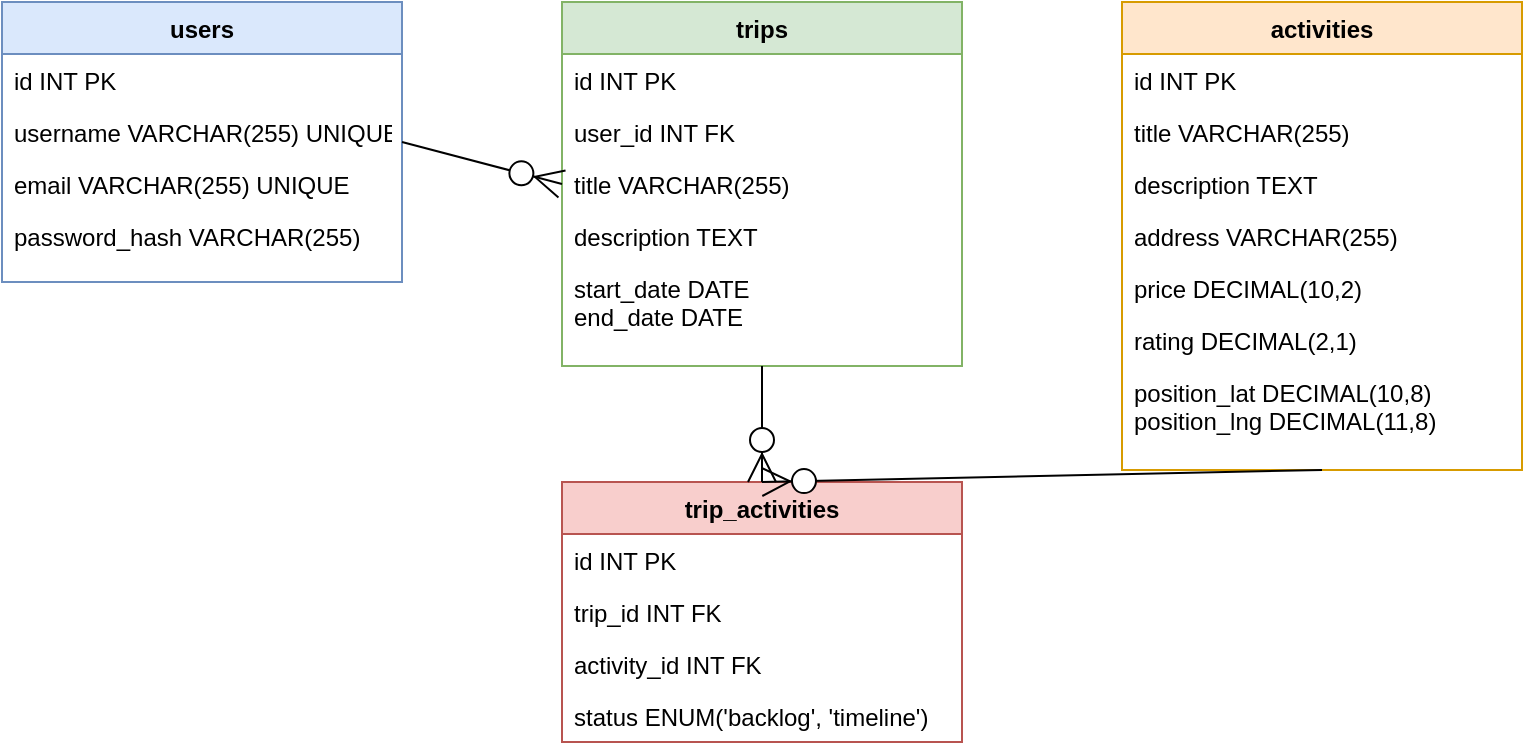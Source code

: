 <mxfile version="21.7.5" type="device">
  <diagram id="database_schema" name="Database Schema">
    <mxGraphModel dx="1422" dy="762" grid="1" gridSize="10" guides="1" tooltips="1" connect="1" arrows="1" fold="1" page="1" pageScale="1" pageWidth="827" pageHeight="1169" math="0" shadow="0">
      <root>
        <mxCell id="0" />
        <mxCell id="1" parent="0" />
        
        <!-- Users Table -->
        <mxCell id="users" value="users" style="swimlane;fontStyle=1;align=center;verticalAlign=top;childLayout=stackLayout;horizontal=1;startSize=26;horizontalStack=0;resizeParent=1;resizeParentMax=0;resizeLast=0;collapsible=1;marginBottom=0;fillColor=#dae8fc;strokeColor=#6c8ebf;" vertex="1" parent="1">
          <mxGeometry x="40" y="40" width="200" height="140" as="geometry" />
        </mxCell>
        <mxCell id="users_id" value="id INT PK" style="text;strokeColor=none;fillColor=none;align=left;verticalAlign=top;spacingLeft=4;spacingRight=4;overflow=hidden;rotatable=0;points=[[0,0.5],[1,0.5]];portConstraint=eastwest;" vertex="1" parent="users">
          <mxGeometry y="26" width="200" height="26" as="geometry" />
        </mxCell>
        <mxCell id="users_username" value="username VARCHAR(255) UNIQUE" style="text;strokeColor=none;fillColor=none;align=left;verticalAlign=top;spacingLeft=4;spacingRight=4;overflow=hidden;rotatable=0;points=[[0,0.5],[1,0.5]];portConstraint=eastwest;" vertex="1" parent="users">
          <mxGeometry y="52" width="200" height="26" as="geometry" />
        </mxCell>
        <mxCell id="users_email" value="email VARCHAR(255) UNIQUE" style="text;strokeColor=none;fillColor=none;align=left;verticalAlign=top;spacingLeft=4;spacingRight=4;overflow=hidden;rotatable=0;points=[[0,0.5],[1,0.5]];portConstraint=eastwest;" vertex="1" parent="users">
          <mxGeometry y="78" width="200" height="26" as="geometry" />
        </mxCell>
        <mxCell id="users_password" value="password_hash VARCHAR(255)" style="text;strokeColor=none;fillColor=none;align=left;verticalAlign=top;spacingLeft=4;spacingRight=4;overflow=hidden;rotatable=0;points=[[0,0.5],[1,0.5]];portConstraint=eastwest;" vertex="1" parent="users">
          <mxGeometry y="104" width="200" height="26" as="geometry" />
        </mxCell>

        <!-- Trips Table -->
        <mxCell id="trips" value="trips" style="swimlane;fontStyle=1;align=center;verticalAlign=top;childLayout=stackLayout;horizontal=1;startSize=26;horizontalStack=0;resizeParent=1;resizeParentMax=0;resizeLast=0;collapsible=1;marginBottom=0;fillColor=#d5e8d4;strokeColor=#82b366;" vertex="1" parent="1">
          <mxGeometry x="320" y="40" width="200" height="182" as="geometry" />
        </mxCell>
        <mxCell id="trips_id" value="id INT PK" style="text;strokeColor=none;fillColor=none;align=left;verticalAlign=top;spacingLeft=4;spacingRight=4;overflow=hidden;rotatable=0;points=[[0,0.5],[1,0.5]];portConstraint=eastwest;" vertex="1" parent="trips">
          <mxGeometry y="26" width="200" height="26" as="geometry" />
        </mxCell>
        <mxCell id="trips_user_id" value="user_id INT FK" style="text;strokeColor=none;fillColor=none;align=left;verticalAlign=top;spacingLeft=4;spacingRight=4;overflow=hidden;rotatable=0;points=[[0,0.5],[1,0.5]];portConstraint=eastwest;" vertex="1" parent="trips">
          <mxGeometry y="52" width="200" height="26" as="geometry" />
        </mxCell>
        <mxCell id="trips_title" value="title VARCHAR(255)" style="text;strokeColor=none;fillColor=none;align=left;verticalAlign=top;spacingLeft=4;spacingRight=4;overflow=hidden;rotatable=0;points=[[0,0.5],[1,0.5]];portConstraint=eastwest;" vertex="1" parent="trips">
          <mxGeometry y="78" width="200" height="26" as="geometry" />
        </mxCell>
        <mxCell id="trips_description" value="description TEXT" style="text;strokeColor=none;fillColor=none;align=left;verticalAlign=top;spacingLeft=4;spacingRight=4;overflow=hidden;rotatable=0;points=[[0,0.5],[1,0.5]];portConstraint=eastwest;" vertex="1" parent="trips">
          <mxGeometry y="104" width="200" height="26" as="geometry" />
        </mxCell>
        <mxCell id="trips_dates" value="start_date DATE&#xa;end_date DATE" style="text;strokeColor=none;fillColor=none;align=left;verticalAlign=top;spacingLeft=4;spacingRight=4;overflow=hidden;rotatable=0;points=[[0,0.5],[1,0.5]];portConstraint=eastwest;" vertex="1" parent="trips">
          <mxGeometry y="130" width="200" height="52" as="geometry" />
        </mxCell>

        <!-- Activities Table -->
        <mxCell id="activities" value="activities" style="swimlane;fontStyle=1;align=center;verticalAlign=top;childLayout=stackLayout;horizontal=1;startSize=26;horizontalStack=0;resizeParent=1;resizeParentMax=0;resizeLast=0;collapsible=1;marginBottom=0;fillColor=#ffe6cc;strokeColor=#d79b00;" vertex="1" parent="1">
          <mxGeometry x="600" y="40" width="200" height="234" as="geometry" />
        </mxCell>
        <mxCell id="activities_id" value="id INT PK" style="text;strokeColor=none;fillColor=none;align=left;verticalAlign=top;spacingLeft=4;spacingRight=4;overflow=hidden;rotatable=0;points=[[0,0.5],[1,0.5]];portConstraint=eastwest;" vertex="1" parent="activities">
          <mxGeometry y="26" width="200" height="26" as="geometry" />
        </mxCell>
        <mxCell id="activities_title" value="title VARCHAR(255)" style="text;strokeColor=none;fillColor=none;align=left;verticalAlign=top;spacingLeft=4;spacingRight=4;overflow=hidden;rotatable=0;points=[[0,0.5],[1,0.5]];portConstraint=eastwest;" vertex="1" parent="activities">
          <mxGeometry y="52" width="200" height="26" as="geometry" />
        </mxCell>
        <mxCell id="activities_description" value="description TEXT" style="text;strokeColor=none;fillColor=none;align=left;verticalAlign=top;spacingLeft=4;spacingRight=4;overflow=hidden;rotatable=0;points=[[0,0.5],[1,0.5]];portConstraint=eastwest;" vertex="1" parent="activities">
          <mxGeometry y="78" width="200" height="26" as="geometry" />
        </mxCell>
        <mxCell id="activities_address" value="address VARCHAR(255)" style="text;strokeColor=none;fillColor=none;align=left;verticalAlign=top;spacingLeft=4;spacingRight=4;overflow=hidden;rotatable=0;points=[[0,0.5],[1,0.5]];portConstraint=eastwest;" vertex="1" parent="activities">
          <mxGeometry y="104" width="200" height="26" as="geometry" />
        </mxCell>
        <mxCell id="activities_price" value="price DECIMAL(10,2)" style="text;strokeColor=none;fillColor=none;align=left;verticalAlign=top;spacingLeft=4;spacingRight=4;overflow=hidden;rotatable=0;points=[[0,0.5],[1,0.5]];portConstraint=eastwest;" vertex="1" parent="activities">
          <mxGeometry y="130" width="200" height="26" as="geometry" />
        </mxCell>
        <mxCell id="activities_rating" value="rating DECIMAL(2,1)" style="text;strokeColor=none;fillColor=none;align=left;verticalAlign=top;spacingLeft=4;spacingRight=4;overflow=hidden;rotatable=0;points=[[0,0.5],[1,0.5]];portConstraint=eastwest;" vertex="1" parent="activities">
          <mxGeometry y="156" width="200" height="26" as="geometry" />
        </mxCell>
        <mxCell id="activities_location" value="position_lat DECIMAL(10,8)&#xa;position_lng DECIMAL(11,8)" style="text;strokeColor=none;fillColor=none;align=left;verticalAlign=top;spacingLeft=4;spacingRight=4;overflow=hidden;rotatable=0;points=[[0,0.5],[1,0.5]];portConstraint=eastwest;" vertex="1" parent="activities">
          <mxGeometry y="182" width="200" height="52" as="geometry" />
        </mxCell>

        <!-- Trip Activities Table -->
        <mxCell id="trip_activities" value="trip_activities" style="swimlane;fontStyle=1;align=center;verticalAlign=top;childLayout=stackLayout;horizontal=1;startSize=26;horizontalStack=0;resizeParent=1;resizeParentMax=0;resizeLast=0;collapsible=1;marginBottom=0;fillColor=#f8cecc;strokeColor=#b85450;" vertex="1" parent="1">
          <mxGeometry x="320" y="280" width="200" height="130" as="geometry" />
        </mxCell>
        <mxCell id="trip_activities_id" value="id INT PK" style="text;strokeColor=none;fillColor=none;align=left;verticalAlign=top;spacingLeft=4;spacingRight=4;overflow=hidden;rotatable=0;points=[[0,0.5],[1,0.5]];portConstraint=eastwest;" vertex="1" parent="trip_activities">
          <mxGeometry y="26" width="200" height="26" as="geometry" />
        </mxCell>
        <mxCell id="trip_activities_trip_id" value="trip_id INT FK" style="text;strokeColor=none;fillColor=none;align=left;verticalAlign=top;spacingLeft=4;spacingRight=4;overflow=hidden;rotatable=0;points=[[0,0.5],[1,0.5]];portConstraint=eastwest;" vertex="1" parent="trip_activities">
          <mxGeometry y="52" width="200" height="26" as="geometry" />
        </mxCell>
        <mxCell id="trip_activities_activity_id" value="activity_id INT FK" style="text;strokeColor=none;fillColor=none;align=left;verticalAlign=top;spacingLeft=4;spacingRight=4;overflow=hidden;rotatable=0;points=[[0,0.5],[1,0.5]];portConstraint=eastwest;" vertex="1" parent="trip_activities">
          <mxGeometry y="78" width="200" height="26" as="geometry" />
        </mxCell>
        <mxCell id="trip_activities_status" value="status ENUM('backlog', 'timeline')" style="text;strokeColor=none;fillColor=none;align=left;verticalAlign=top;spacingLeft=4;spacingRight=4;overflow=hidden;rotatable=0;points=[[0,0.5],[1,0.5]];portConstraint=eastwest;" vertex="1" parent="trip_activities">
          <mxGeometry y="104" width="200" height="26" as="geometry" />
        </mxCell>

        <!-- Relationships -->
        <mxCell id="rel1" value="" style="endArrow=ERzeroToMany;endFill=1;endSize=12;html=1;rounded=0;exitX=1;exitY=0.5;exitDx=0;exitDy=0;entryX=0;entryY=0.5;entryDx=0;entryDy=0;" edge="1" parent="1" source="users" target="trips">
          <mxGeometry width="100" height="100" relative="1" as="geometry">
            <mxPoint x="390" y="420" as="sourcePoint" />
            <mxPoint x="490" y="320" as="targetPoint" />
          </mxGeometry>
        </mxCell>
        <mxCell id="rel2" value="" style="endArrow=ERzeroToMany;endFill=1;endSize=12;html=1;rounded=0;exitX=0.5;exitY=1;exitDx=0;exitDy=0;entryX=0.5;entryY=0;entryDx=0;entryDy=0;" edge="1" parent="1" source="trips" target="trip_activities">
          <mxGeometry width="100" height="100" relative="1" as="geometry">
            <mxPoint x="390" y="420" as="sourcePoint" />
            <mxPoint x="490" y="320" as="targetPoint" />
          </mxGeometry>
        </mxCell>
        <mxCell id="rel3" value="" style="endArrow=ERzeroToMany;endFill=1;endSize=12;html=1;rounded=0;exitX=0.5;exitY=1;exitDx=0;exitDy=0;entryX=0.5;entryY=0;entryDx=0;entryDy=0;" edge="1" parent="1" source="activities" target="trip_activities">
          <mxGeometry width="100" height="100" relative="1" as="geometry">
            <mxPoint x="390" y="420" as="sourcePoint" />
            <mxPoint x="490" y="320" as="targetPoint" />
          </mxGeometry>
        </mxCell>
      </root>
    </mxGraphModel>
  </diagram>
</mxfile> 